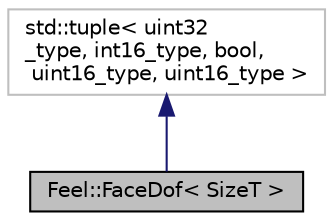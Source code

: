 digraph "Feel::FaceDof&lt; SizeT &gt;"
{
 // LATEX_PDF_SIZE
  edge [fontname="Helvetica",fontsize="10",labelfontname="Helvetica",labelfontsize="10"];
  node [fontname="Helvetica",fontsize="10",shape=record];
  Node1 [label="Feel::FaceDof\< SizeT \>",height=0.2,width=0.4,color="black", fillcolor="grey75", style="filled", fontcolor="black",tooltip="Describe a Dof on a Face."];
  Node2 -> Node1 [dir="back",color="midnightblue",fontsize="10",style="solid",fontname="Helvetica"];
  Node2 [label="std::tuple\< uint32\l_type, int16_type, bool,\l uint16_type, uint16_type \>",height=0.2,width=0.4,color="grey75", fillcolor="white", style="filled",tooltip=" "];
}

